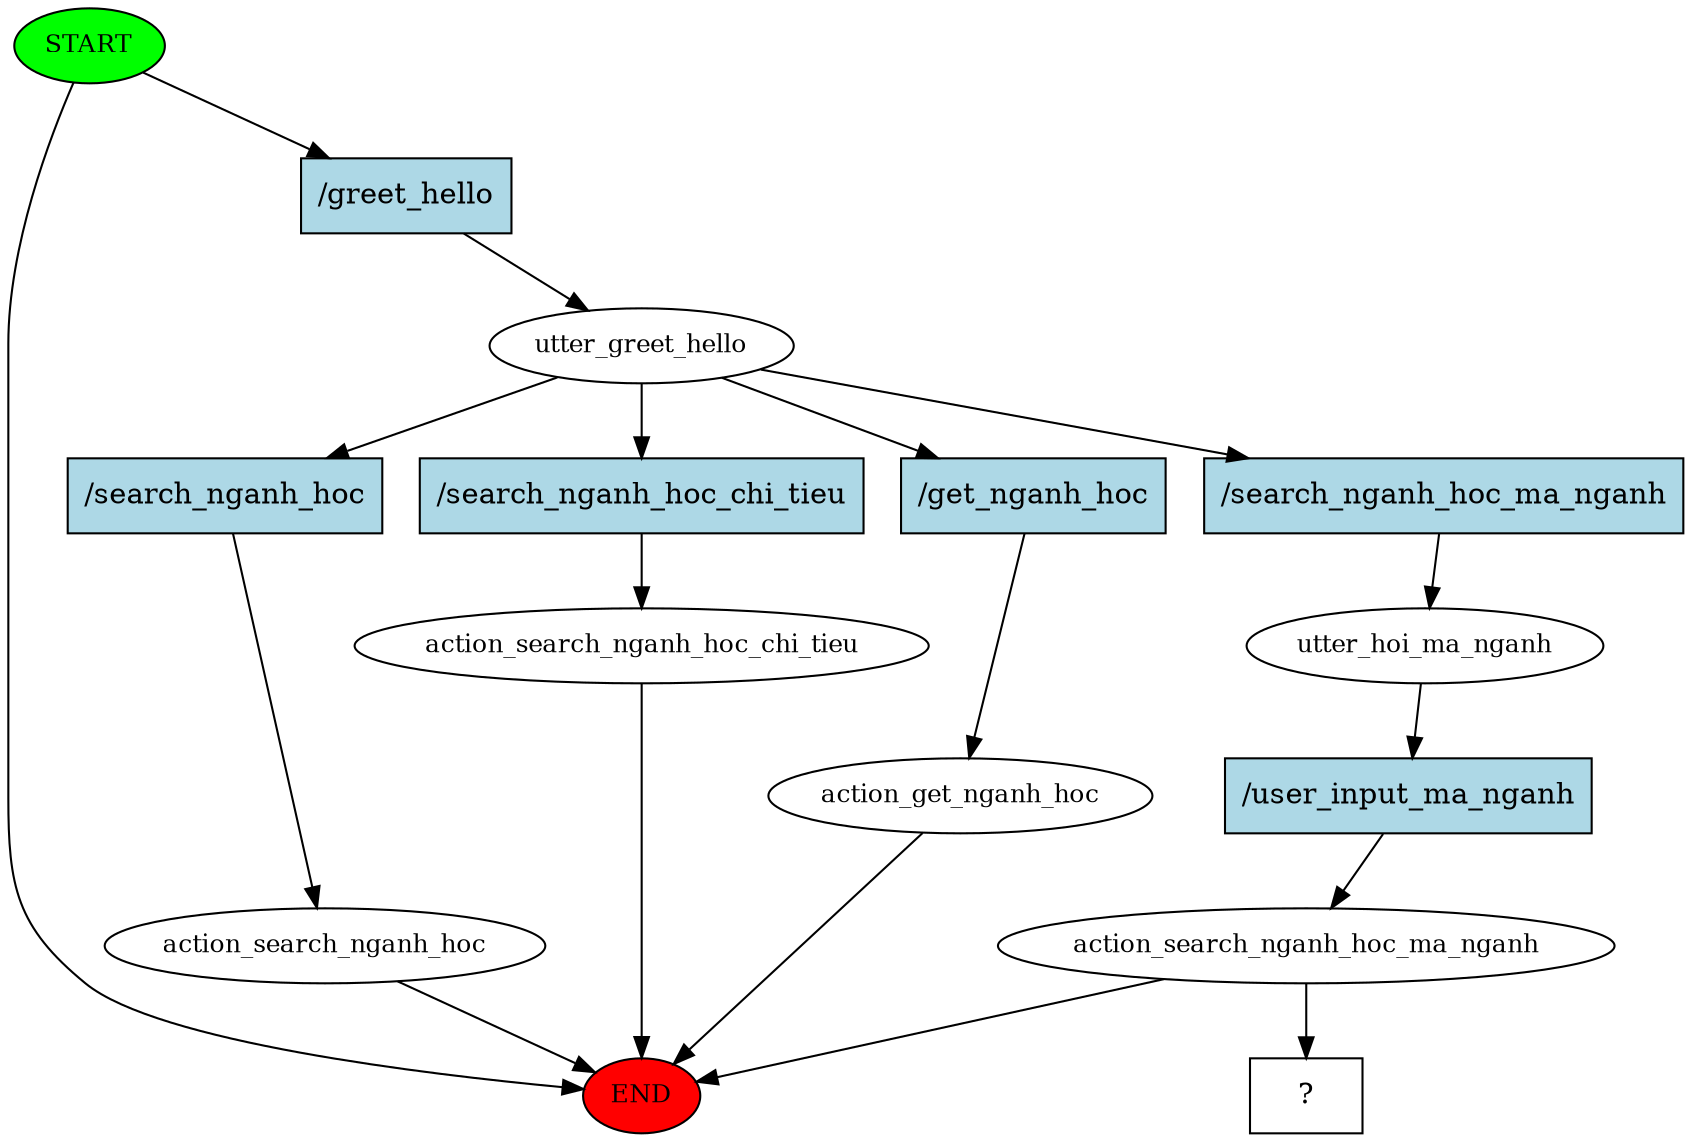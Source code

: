 digraph  {
0 [class="start active", fillcolor=green, fontsize=12, label=START, style=filled];
"-1" [class=end, fillcolor=red, fontsize=12, label=END, style=filled];
1 [class=active, fontsize=12, label=utter_greet_hello];
2 [class="", fontsize=12, label=action_get_nganh_hoc];
4 [class="", fontsize=12, label=action_search_nganh_hoc];
6 [class=active, fontsize=12, label=utter_hoi_ma_nganh];
7 [class=active, fontsize=12, label=action_search_nganh_hoc_ma_nganh];
9 [class="", fontsize=12, label=action_search_nganh_hoc_chi_tieu];
13 [class="intent dashed active", label="  ?  ", shape=rect];
14 [class="intent active", fillcolor=lightblue, label="/greet_hello", shape=rect, style=filled];
15 [class=intent, fillcolor=lightblue, label="/get_nganh_hoc", shape=rect, style=filled];
16 [class=intent, fillcolor=lightblue, label="/search_nganh_hoc", shape=rect, style=filled];
17 [class="intent active", fillcolor=lightblue, label="/search_nganh_hoc_ma_nganh", shape=rect, style=filled];
18 [class=intent, fillcolor=lightblue, label="/search_nganh_hoc_chi_tieu", shape=rect, style=filled];
19 [class="intent active", fillcolor=lightblue, label="/user_input_ma_nganh", shape=rect, style=filled];
0 -> "-1"  [class="", key=NONE, label=""];
0 -> 14  [class=active, key=0];
1 -> 15  [class="", key=0];
1 -> 16  [class="", key=0];
1 -> 17  [class=active, key=0];
1 -> 18  [class="", key=0];
2 -> "-1"  [class="", key=NONE, label=""];
4 -> "-1"  [class="", key=NONE, label=""];
6 -> 19  [class=active, key=0];
7 -> "-1"  [class="", key=NONE, label=""];
7 -> 13  [class=active, key=NONE, label=""];
9 -> "-1"  [class="", key=NONE, label=""];
14 -> 1  [class=active, key=0];
15 -> 2  [class="", key=0];
16 -> 4  [class="", key=0];
17 -> 6  [class=active, key=0];
18 -> 9  [class="", key=0];
19 -> 7  [class=active, key=0];
}
